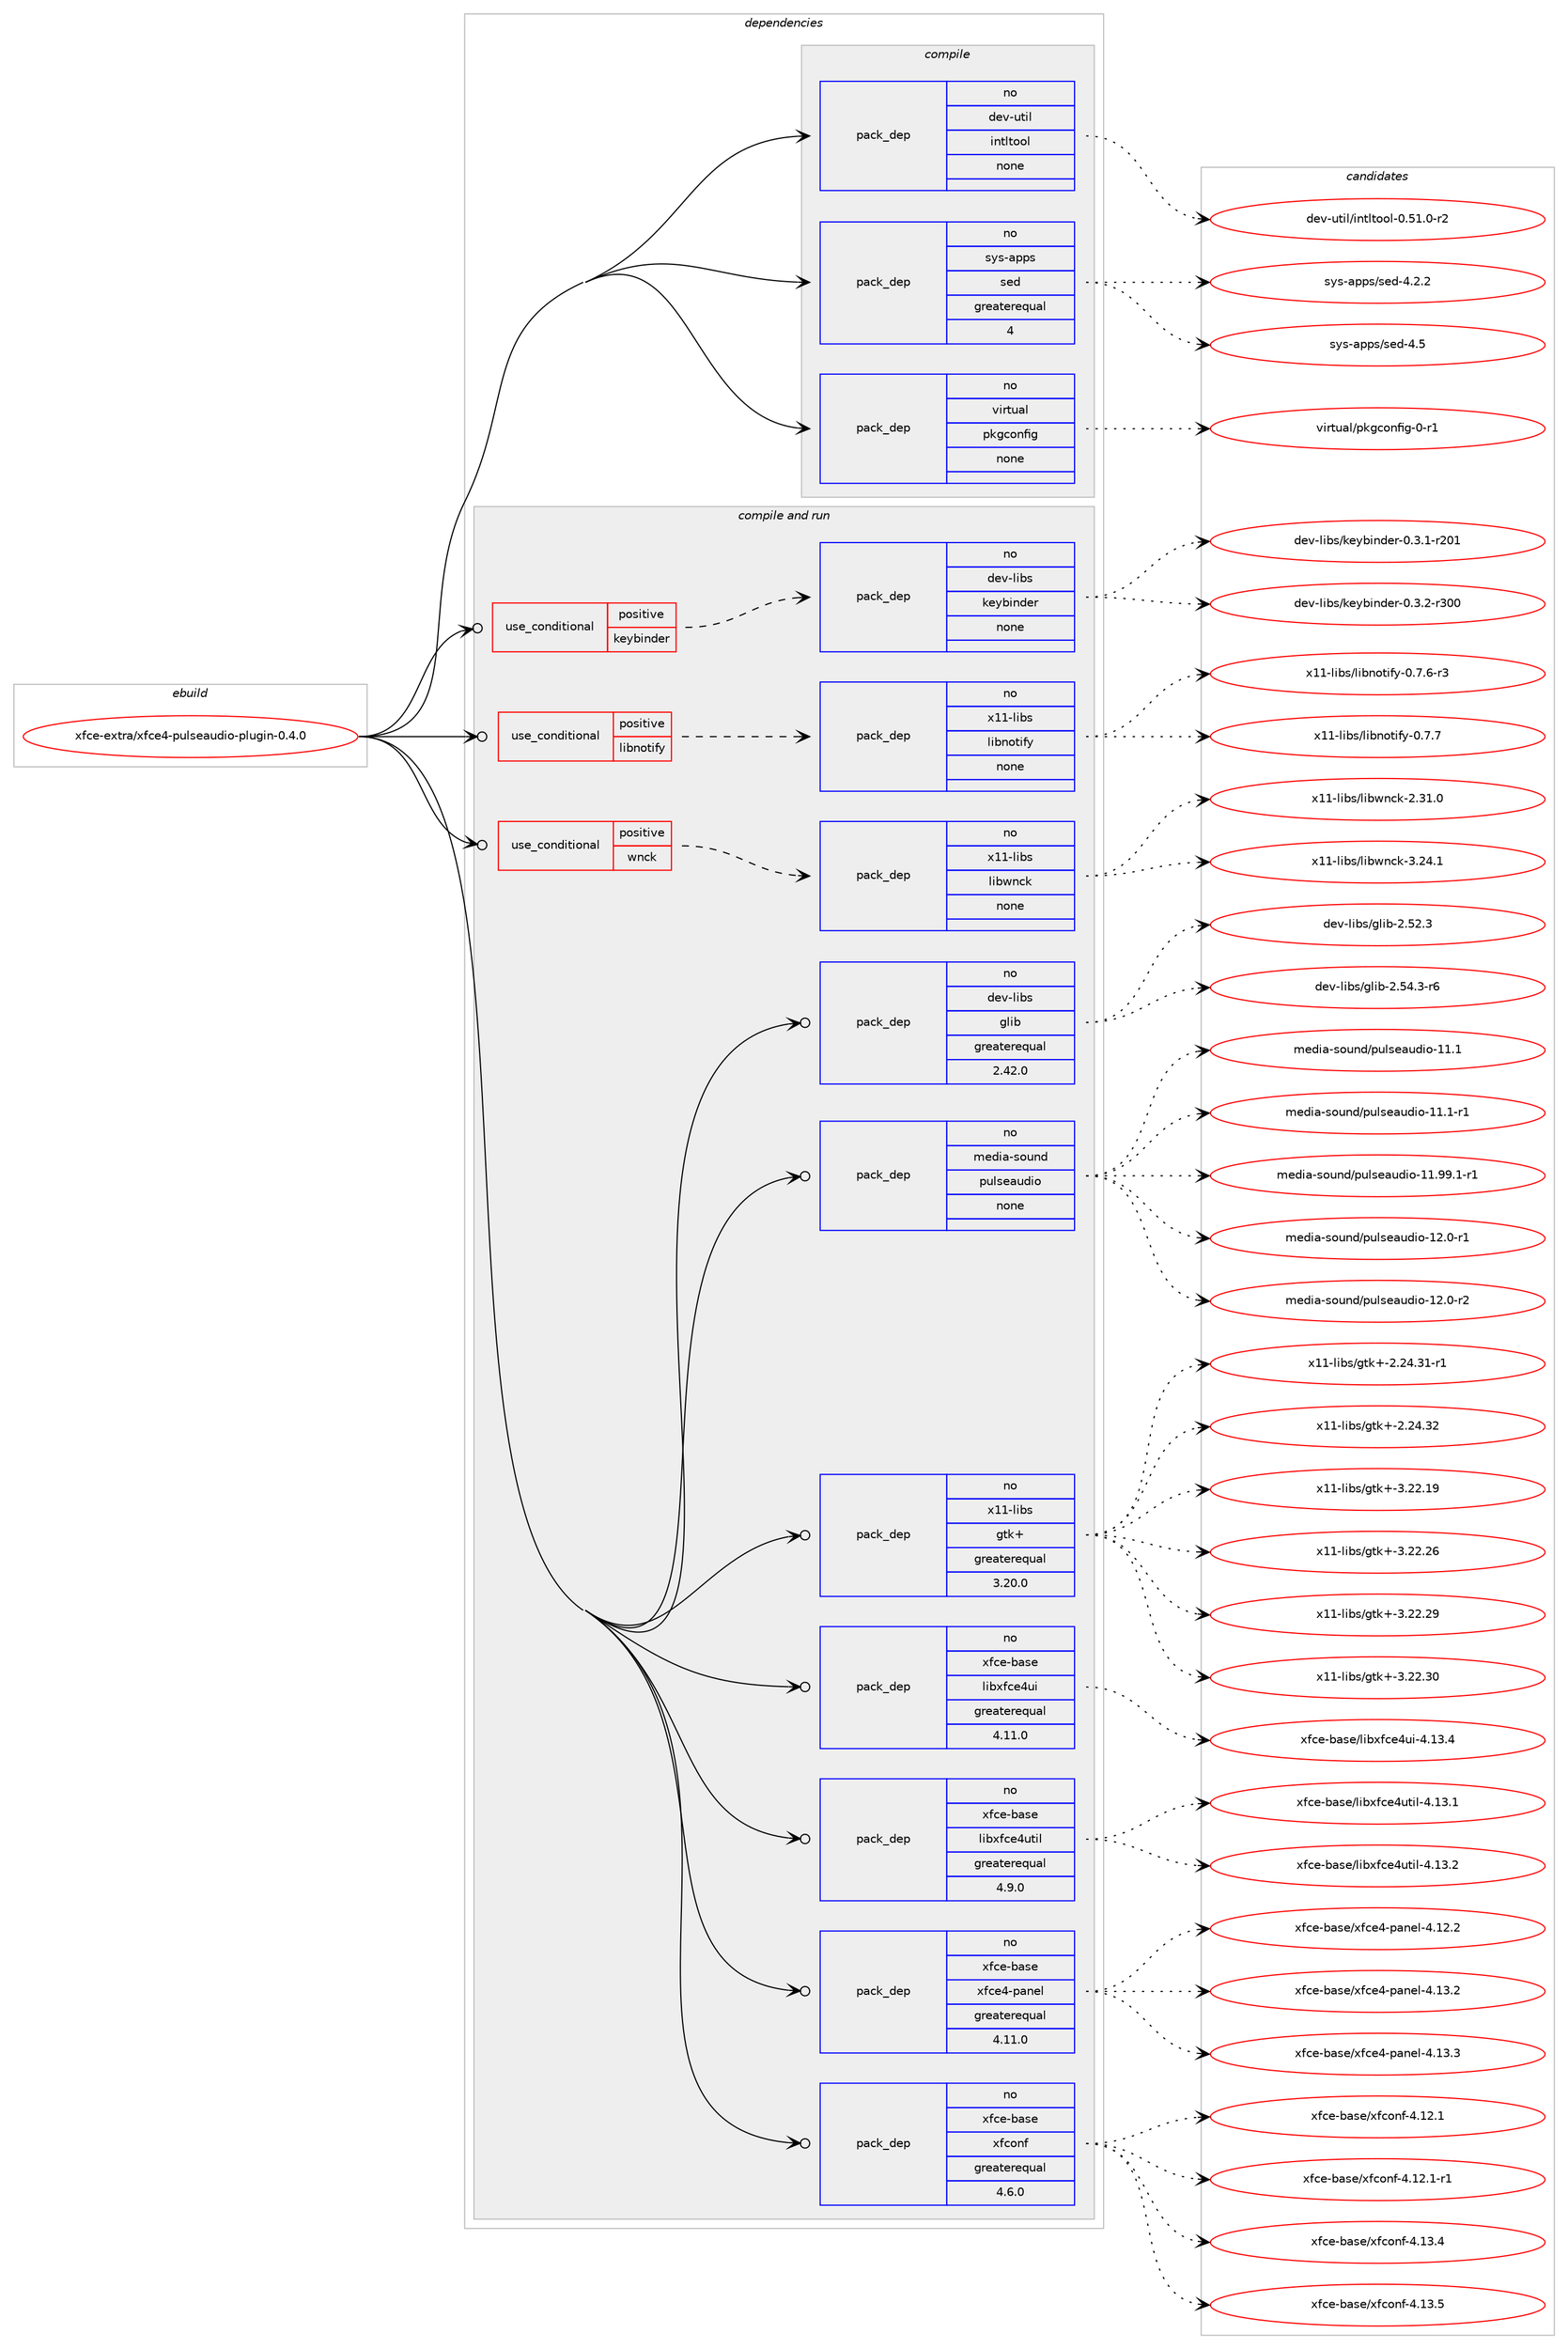digraph prolog {

# *************
# Graph options
# *************

newrank=true;
concentrate=true;
compound=true;
graph [rankdir=LR,fontname=Helvetica,fontsize=10,ranksep=1.5];#, ranksep=2.5, nodesep=0.2];
edge  [arrowhead=vee];
node  [fontname=Helvetica,fontsize=10];

# **********
# The ebuild
# **********

subgraph cluster_leftcol {
color=gray;
rank=same;
label=<<i>ebuild</i>>;
id [label="xfce-extra/xfce4-pulseaudio-plugin-0.4.0", color=red, width=4, href="../xfce-extra/xfce4-pulseaudio-plugin-0.4.0.svg"];
}

# ****************
# The dependencies
# ****************

subgraph cluster_midcol {
color=gray;
label=<<i>dependencies</i>>;
subgraph cluster_compile {
fillcolor="#eeeeee";
style=filled;
label=<<i>compile</i>>;
subgraph pack7582 {
dependency9589 [label=<<TABLE BORDER="0" CELLBORDER="1" CELLSPACING="0" CELLPADDING="4" WIDTH="220"><TR><TD ROWSPAN="6" CELLPADDING="30">pack_dep</TD></TR><TR><TD WIDTH="110">no</TD></TR><TR><TD>dev-util</TD></TR><TR><TD>intltool</TD></TR><TR><TD>none</TD></TR><TR><TD></TD></TR></TABLE>>, shape=none, color=blue];
}
id:e -> dependency9589:w [weight=20,style="solid",arrowhead="vee"];
subgraph pack7583 {
dependency9590 [label=<<TABLE BORDER="0" CELLBORDER="1" CELLSPACING="0" CELLPADDING="4" WIDTH="220"><TR><TD ROWSPAN="6" CELLPADDING="30">pack_dep</TD></TR><TR><TD WIDTH="110">no</TD></TR><TR><TD>sys-apps</TD></TR><TR><TD>sed</TD></TR><TR><TD>greaterequal</TD></TR><TR><TD>4</TD></TR></TABLE>>, shape=none, color=blue];
}
id:e -> dependency9590:w [weight=20,style="solid",arrowhead="vee"];
subgraph pack7584 {
dependency9591 [label=<<TABLE BORDER="0" CELLBORDER="1" CELLSPACING="0" CELLPADDING="4" WIDTH="220"><TR><TD ROWSPAN="6" CELLPADDING="30">pack_dep</TD></TR><TR><TD WIDTH="110">no</TD></TR><TR><TD>virtual</TD></TR><TR><TD>pkgconfig</TD></TR><TR><TD>none</TD></TR><TR><TD></TD></TR></TABLE>>, shape=none, color=blue];
}
id:e -> dependency9591:w [weight=20,style="solid",arrowhead="vee"];
}
subgraph cluster_compileandrun {
fillcolor="#eeeeee";
style=filled;
label=<<i>compile and run</i>>;
subgraph cond1745 {
dependency9592 [label=<<TABLE BORDER="0" CELLBORDER="1" CELLSPACING="0" CELLPADDING="4"><TR><TD ROWSPAN="3" CELLPADDING="10">use_conditional</TD></TR><TR><TD>positive</TD></TR><TR><TD>keybinder</TD></TR></TABLE>>, shape=none, color=red];
subgraph pack7585 {
dependency9593 [label=<<TABLE BORDER="0" CELLBORDER="1" CELLSPACING="0" CELLPADDING="4" WIDTH="220"><TR><TD ROWSPAN="6" CELLPADDING="30">pack_dep</TD></TR><TR><TD WIDTH="110">no</TD></TR><TR><TD>dev-libs</TD></TR><TR><TD>keybinder</TD></TR><TR><TD>none</TD></TR><TR><TD></TD></TR></TABLE>>, shape=none, color=blue];
}
dependency9592:e -> dependency9593:w [weight=20,style="dashed",arrowhead="vee"];
}
id:e -> dependency9592:w [weight=20,style="solid",arrowhead="odotvee"];
subgraph cond1746 {
dependency9594 [label=<<TABLE BORDER="0" CELLBORDER="1" CELLSPACING="0" CELLPADDING="4"><TR><TD ROWSPAN="3" CELLPADDING="10">use_conditional</TD></TR><TR><TD>positive</TD></TR><TR><TD>libnotify</TD></TR></TABLE>>, shape=none, color=red];
subgraph pack7586 {
dependency9595 [label=<<TABLE BORDER="0" CELLBORDER="1" CELLSPACING="0" CELLPADDING="4" WIDTH="220"><TR><TD ROWSPAN="6" CELLPADDING="30">pack_dep</TD></TR><TR><TD WIDTH="110">no</TD></TR><TR><TD>x11-libs</TD></TR><TR><TD>libnotify</TD></TR><TR><TD>none</TD></TR><TR><TD></TD></TR></TABLE>>, shape=none, color=blue];
}
dependency9594:e -> dependency9595:w [weight=20,style="dashed",arrowhead="vee"];
}
id:e -> dependency9594:w [weight=20,style="solid",arrowhead="odotvee"];
subgraph cond1747 {
dependency9596 [label=<<TABLE BORDER="0" CELLBORDER="1" CELLSPACING="0" CELLPADDING="4"><TR><TD ROWSPAN="3" CELLPADDING="10">use_conditional</TD></TR><TR><TD>positive</TD></TR><TR><TD>wnck</TD></TR></TABLE>>, shape=none, color=red];
subgraph pack7587 {
dependency9597 [label=<<TABLE BORDER="0" CELLBORDER="1" CELLSPACING="0" CELLPADDING="4" WIDTH="220"><TR><TD ROWSPAN="6" CELLPADDING="30">pack_dep</TD></TR><TR><TD WIDTH="110">no</TD></TR><TR><TD>x11-libs</TD></TR><TR><TD>libwnck</TD></TR><TR><TD>none</TD></TR><TR><TD></TD></TR></TABLE>>, shape=none, color=blue];
}
dependency9596:e -> dependency9597:w [weight=20,style="dashed",arrowhead="vee"];
}
id:e -> dependency9596:w [weight=20,style="solid",arrowhead="odotvee"];
subgraph pack7588 {
dependency9598 [label=<<TABLE BORDER="0" CELLBORDER="1" CELLSPACING="0" CELLPADDING="4" WIDTH="220"><TR><TD ROWSPAN="6" CELLPADDING="30">pack_dep</TD></TR><TR><TD WIDTH="110">no</TD></TR><TR><TD>dev-libs</TD></TR><TR><TD>glib</TD></TR><TR><TD>greaterequal</TD></TR><TR><TD>2.42.0</TD></TR></TABLE>>, shape=none, color=blue];
}
id:e -> dependency9598:w [weight=20,style="solid",arrowhead="odotvee"];
subgraph pack7589 {
dependency9599 [label=<<TABLE BORDER="0" CELLBORDER="1" CELLSPACING="0" CELLPADDING="4" WIDTH="220"><TR><TD ROWSPAN="6" CELLPADDING="30">pack_dep</TD></TR><TR><TD WIDTH="110">no</TD></TR><TR><TD>media-sound</TD></TR><TR><TD>pulseaudio</TD></TR><TR><TD>none</TD></TR><TR><TD></TD></TR></TABLE>>, shape=none, color=blue];
}
id:e -> dependency9599:w [weight=20,style="solid",arrowhead="odotvee"];
subgraph pack7590 {
dependency9600 [label=<<TABLE BORDER="0" CELLBORDER="1" CELLSPACING="0" CELLPADDING="4" WIDTH="220"><TR><TD ROWSPAN="6" CELLPADDING="30">pack_dep</TD></TR><TR><TD WIDTH="110">no</TD></TR><TR><TD>x11-libs</TD></TR><TR><TD>gtk+</TD></TR><TR><TD>greaterequal</TD></TR><TR><TD>3.20.0</TD></TR></TABLE>>, shape=none, color=blue];
}
id:e -> dependency9600:w [weight=20,style="solid",arrowhead="odotvee"];
subgraph pack7591 {
dependency9601 [label=<<TABLE BORDER="0" CELLBORDER="1" CELLSPACING="0" CELLPADDING="4" WIDTH="220"><TR><TD ROWSPAN="6" CELLPADDING="30">pack_dep</TD></TR><TR><TD WIDTH="110">no</TD></TR><TR><TD>xfce-base</TD></TR><TR><TD>libxfce4ui</TD></TR><TR><TD>greaterequal</TD></TR><TR><TD>4.11.0</TD></TR></TABLE>>, shape=none, color=blue];
}
id:e -> dependency9601:w [weight=20,style="solid",arrowhead="odotvee"];
subgraph pack7592 {
dependency9602 [label=<<TABLE BORDER="0" CELLBORDER="1" CELLSPACING="0" CELLPADDING="4" WIDTH="220"><TR><TD ROWSPAN="6" CELLPADDING="30">pack_dep</TD></TR><TR><TD WIDTH="110">no</TD></TR><TR><TD>xfce-base</TD></TR><TR><TD>libxfce4util</TD></TR><TR><TD>greaterequal</TD></TR><TR><TD>4.9.0</TD></TR></TABLE>>, shape=none, color=blue];
}
id:e -> dependency9602:w [weight=20,style="solid",arrowhead="odotvee"];
subgraph pack7593 {
dependency9603 [label=<<TABLE BORDER="0" CELLBORDER="1" CELLSPACING="0" CELLPADDING="4" WIDTH="220"><TR><TD ROWSPAN="6" CELLPADDING="30">pack_dep</TD></TR><TR><TD WIDTH="110">no</TD></TR><TR><TD>xfce-base</TD></TR><TR><TD>xfce4-panel</TD></TR><TR><TD>greaterequal</TD></TR><TR><TD>4.11.0</TD></TR></TABLE>>, shape=none, color=blue];
}
id:e -> dependency9603:w [weight=20,style="solid",arrowhead="odotvee"];
subgraph pack7594 {
dependency9604 [label=<<TABLE BORDER="0" CELLBORDER="1" CELLSPACING="0" CELLPADDING="4" WIDTH="220"><TR><TD ROWSPAN="6" CELLPADDING="30">pack_dep</TD></TR><TR><TD WIDTH="110">no</TD></TR><TR><TD>xfce-base</TD></TR><TR><TD>xfconf</TD></TR><TR><TD>greaterequal</TD></TR><TR><TD>4.6.0</TD></TR></TABLE>>, shape=none, color=blue];
}
id:e -> dependency9604:w [weight=20,style="solid",arrowhead="odotvee"];
}
subgraph cluster_run {
fillcolor="#eeeeee";
style=filled;
label=<<i>run</i>>;
}
}

# **************
# The candidates
# **************

subgraph cluster_choices {
rank=same;
color=gray;
label=<<i>candidates</i>>;

subgraph choice7582 {
color=black;
nodesep=1;
choice1001011184511711610510847105110116108116111111108454846534946484511450 [label="dev-util/intltool-0.51.0-r2", color=red, width=4,href="../dev-util/intltool-0.51.0-r2.svg"];
dependency9589:e -> choice1001011184511711610510847105110116108116111111108454846534946484511450:w [style=dotted,weight="100"];
}
subgraph choice7583 {
color=black;
nodesep=1;
choice115121115459711211211547115101100455246504650 [label="sys-apps/sed-4.2.2", color=red, width=4,href="../sys-apps/sed-4.2.2.svg"];
choice11512111545971121121154711510110045524653 [label="sys-apps/sed-4.5", color=red, width=4,href="../sys-apps/sed-4.5.svg"];
dependency9590:e -> choice115121115459711211211547115101100455246504650:w [style=dotted,weight="100"];
dependency9590:e -> choice11512111545971121121154711510110045524653:w [style=dotted,weight="100"];
}
subgraph choice7584 {
color=black;
nodesep=1;
choice11810511411611797108471121071039911111010210510345484511449 [label="virtual/pkgconfig-0-r1", color=red, width=4,href="../virtual/pkgconfig-0-r1.svg"];
dependency9591:e -> choice11810511411611797108471121071039911111010210510345484511449:w [style=dotted,weight="100"];
}
subgraph choice7585 {
color=black;
nodesep=1;
choice1001011184510810598115471071011219810511010010111445484651464945114504849 [label="dev-libs/keybinder-0.3.1-r201", color=red, width=4,href="../dev-libs/keybinder-0.3.1-r201.svg"];
choice1001011184510810598115471071011219810511010010111445484651465045114514848 [label="dev-libs/keybinder-0.3.2-r300", color=red, width=4,href="../dev-libs/keybinder-0.3.2-r300.svg"];
dependency9593:e -> choice1001011184510810598115471071011219810511010010111445484651464945114504849:w [style=dotted,weight="100"];
dependency9593:e -> choice1001011184510810598115471071011219810511010010111445484651465045114514848:w [style=dotted,weight="100"];
}
subgraph choice7586 {
color=black;
nodesep=1;
choice1204949451081059811547108105981101111161051021214548465546544511451 [label="x11-libs/libnotify-0.7.6-r3", color=red, width=4,href="../x11-libs/libnotify-0.7.6-r3.svg"];
choice120494945108105981154710810598110111116105102121454846554655 [label="x11-libs/libnotify-0.7.7", color=red, width=4,href="../x11-libs/libnotify-0.7.7.svg"];
dependency9595:e -> choice1204949451081059811547108105981101111161051021214548465546544511451:w [style=dotted,weight="100"];
dependency9595:e -> choice120494945108105981154710810598110111116105102121454846554655:w [style=dotted,weight="100"];
}
subgraph choice7587 {
color=black;
nodesep=1;
choice1204949451081059811547108105981191109910745504651494648 [label="x11-libs/libwnck-2.31.0", color=red, width=4,href="../x11-libs/libwnck-2.31.0.svg"];
choice1204949451081059811547108105981191109910745514650524649 [label="x11-libs/libwnck-3.24.1", color=red, width=4,href="../x11-libs/libwnck-3.24.1.svg"];
dependency9597:e -> choice1204949451081059811547108105981191109910745504651494648:w [style=dotted,weight="100"];
dependency9597:e -> choice1204949451081059811547108105981191109910745514650524649:w [style=dotted,weight="100"];
}
subgraph choice7588 {
color=black;
nodesep=1;
choice1001011184510810598115471031081059845504653504651 [label="dev-libs/glib-2.52.3", color=red, width=4,href="../dev-libs/glib-2.52.3.svg"];
choice10010111845108105981154710310810598455046535246514511454 [label="dev-libs/glib-2.54.3-r6", color=red, width=4,href="../dev-libs/glib-2.54.3-r6.svg"];
dependency9598:e -> choice1001011184510810598115471031081059845504653504651:w [style=dotted,weight="100"];
dependency9598:e -> choice10010111845108105981154710310810598455046535246514511454:w [style=dotted,weight="100"];
}
subgraph choice7589 {
color=black;
nodesep=1;
choice109101100105974511511111711010047112117108115101971171001051114549494649 [label="media-sound/pulseaudio-11.1", color=red, width=4,href="../media-sound/pulseaudio-11.1.svg"];
choice1091011001059745115111117110100471121171081151019711710010511145494946494511449 [label="media-sound/pulseaudio-11.1-r1", color=red, width=4,href="../media-sound/pulseaudio-11.1-r1.svg"];
choice1091011001059745115111117110100471121171081151019711710010511145494946575746494511449 [label="media-sound/pulseaudio-11.99.1-r1", color=red, width=4,href="../media-sound/pulseaudio-11.99.1-r1.svg"];
choice1091011001059745115111117110100471121171081151019711710010511145495046484511449 [label="media-sound/pulseaudio-12.0-r1", color=red, width=4,href="../media-sound/pulseaudio-12.0-r1.svg"];
choice1091011001059745115111117110100471121171081151019711710010511145495046484511450 [label="media-sound/pulseaudio-12.0-r2", color=red, width=4,href="../media-sound/pulseaudio-12.0-r2.svg"];
dependency9599:e -> choice109101100105974511511111711010047112117108115101971171001051114549494649:w [style=dotted,weight="100"];
dependency9599:e -> choice1091011001059745115111117110100471121171081151019711710010511145494946494511449:w [style=dotted,weight="100"];
dependency9599:e -> choice1091011001059745115111117110100471121171081151019711710010511145494946575746494511449:w [style=dotted,weight="100"];
dependency9599:e -> choice1091011001059745115111117110100471121171081151019711710010511145495046484511449:w [style=dotted,weight="100"];
dependency9599:e -> choice1091011001059745115111117110100471121171081151019711710010511145495046484511450:w [style=dotted,weight="100"];
}
subgraph choice7590 {
color=black;
nodesep=1;
choice12049494510810598115471031161074345504650524651494511449 [label="x11-libs/gtk+-2.24.31-r1", color=red, width=4,href="../x11-libs/gtk+-2.24.31-r1.svg"];
choice1204949451081059811547103116107434550465052465150 [label="x11-libs/gtk+-2.24.32", color=red, width=4,href="../x11-libs/gtk+-2.24.32.svg"];
choice1204949451081059811547103116107434551465050464957 [label="x11-libs/gtk+-3.22.19", color=red, width=4,href="../x11-libs/gtk+-3.22.19.svg"];
choice1204949451081059811547103116107434551465050465054 [label="x11-libs/gtk+-3.22.26", color=red, width=4,href="../x11-libs/gtk+-3.22.26.svg"];
choice1204949451081059811547103116107434551465050465057 [label="x11-libs/gtk+-3.22.29", color=red, width=4,href="../x11-libs/gtk+-3.22.29.svg"];
choice1204949451081059811547103116107434551465050465148 [label="x11-libs/gtk+-3.22.30", color=red, width=4,href="../x11-libs/gtk+-3.22.30.svg"];
dependency9600:e -> choice12049494510810598115471031161074345504650524651494511449:w [style=dotted,weight="100"];
dependency9600:e -> choice1204949451081059811547103116107434550465052465150:w [style=dotted,weight="100"];
dependency9600:e -> choice1204949451081059811547103116107434551465050464957:w [style=dotted,weight="100"];
dependency9600:e -> choice1204949451081059811547103116107434551465050465054:w [style=dotted,weight="100"];
dependency9600:e -> choice1204949451081059811547103116107434551465050465057:w [style=dotted,weight="100"];
dependency9600:e -> choice1204949451081059811547103116107434551465050465148:w [style=dotted,weight="100"];
}
subgraph choice7591 {
color=black;
nodesep=1;
choice120102991014598971151014710810598120102991015211710545524649514652 [label="xfce-base/libxfce4ui-4.13.4", color=red, width=4,href="../xfce-base/libxfce4ui-4.13.4.svg"];
dependency9601:e -> choice120102991014598971151014710810598120102991015211710545524649514652:w [style=dotted,weight="100"];
}
subgraph choice7592 {
color=black;
nodesep=1;
choice120102991014598971151014710810598120102991015211711610510845524649514649 [label="xfce-base/libxfce4util-4.13.1", color=red, width=4,href="../xfce-base/libxfce4util-4.13.1.svg"];
choice120102991014598971151014710810598120102991015211711610510845524649514650 [label="xfce-base/libxfce4util-4.13.2", color=red, width=4,href="../xfce-base/libxfce4util-4.13.2.svg"];
dependency9602:e -> choice120102991014598971151014710810598120102991015211711610510845524649514649:w [style=dotted,weight="100"];
dependency9602:e -> choice120102991014598971151014710810598120102991015211711610510845524649514650:w [style=dotted,weight="100"];
}
subgraph choice7593 {
color=black;
nodesep=1;
choice12010299101459897115101471201029910152451129711010110845524649504650 [label="xfce-base/xfce4-panel-4.12.2", color=red, width=4,href="../xfce-base/xfce4-panel-4.12.2.svg"];
choice12010299101459897115101471201029910152451129711010110845524649514650 [label="xfce-base/xfce4-panel-4.13.2", color=red, width=4,href="../xfce-base/xfce4-panel-4.13.2.svg"];
choice12010299101459897115101471201029910152451129711010110845524649514651 [label="xfce-base/xfce4-panel-4.13.3", color=red, width=4,href="../xfce-base/xfce4-panel-4.13.3.svg"];
dependency9603:e -> choice12010299101459897115101471201029910152451129711010110845524649504650:w [style=dotted,weight="100"];
dependency9603:e -> choice12010299101459897115101471201029910152451129711010110845524649514650:w [style=dotted,weight="100"];
dependency9603:e -> choice12010299101459897115101471201029910152451129711010110845524649514651:w [style=dotted,weight="100"];
}
subgraph choice7594 {
color=black;
nodesep=1;
choice12010299101459897115101471201029911111010245524649504649 [label="xfce-base/xfconf-4.12.1", color=red, width=4,href="../xfce-base/xfconf-4.12.1.svg"];
choice120102991014598971151014712010299111110102455246495046494511449 [label="xfce-base/xfconf-4.12.1-r1", color=red, width=4,href="../xfce-base/xfconf-4.12.1-r1.svg"];
choice12010299101459897115101471201029911111010245524649514652 [label="xfce-base/xfconf-4.13.4", color=red, width=4,href="../xfce-base/xfconf-4.13.4.svg"];
choice12010299101459897115101471201029911111010245524649514653 [label="xfce-base/xfconf-4.13.5", color=red, width=4,href="../xfce-base/xfconf-4.13.5.svg"];
dependency9604:e -> choice12010299101459897115101471201029911111010245524649504649:w [style=dotted,weight="100"];
dependency9604:e -> choice120102991014598971151014712010299111110102455246495046494511449:w [style=dotted,weight="100"];
dependency9604:e -> choice12010299101459897115101471201029911111010245524649514652:w [style=dotted,weight="100"];
dependency9604:e -> choice12010299101459897115101471201029911111010245524649514653:w [style=dotted,weight="100"];
}
}

}
